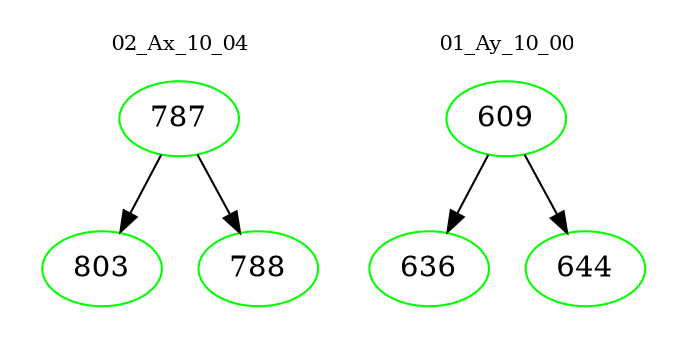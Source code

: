 digraph{
subgraph cluster_0 {
color = white
label = "02_Ax_10_04";
fontsize=10;
T0_787 [label="787", color="green"]
T0_787 -> T0_803 [color="black"]
T0_803 [label="803", color="green"]
T0_787 -> T0_788 [color="black"]
T0_788 [label="788", color="green"]
}
subgraph cluster_1 {
color = white
label = "01_Ay_10_00";
fontsize=10;
T1_609 [label="609", color="green"]
T1_609 -> T1_636 [color="black"]
T1_636 [label="636", color="green"]
T1_609 -> T1_644 [color="black"]
T1_644 [label="644", color="green"]
}
}

